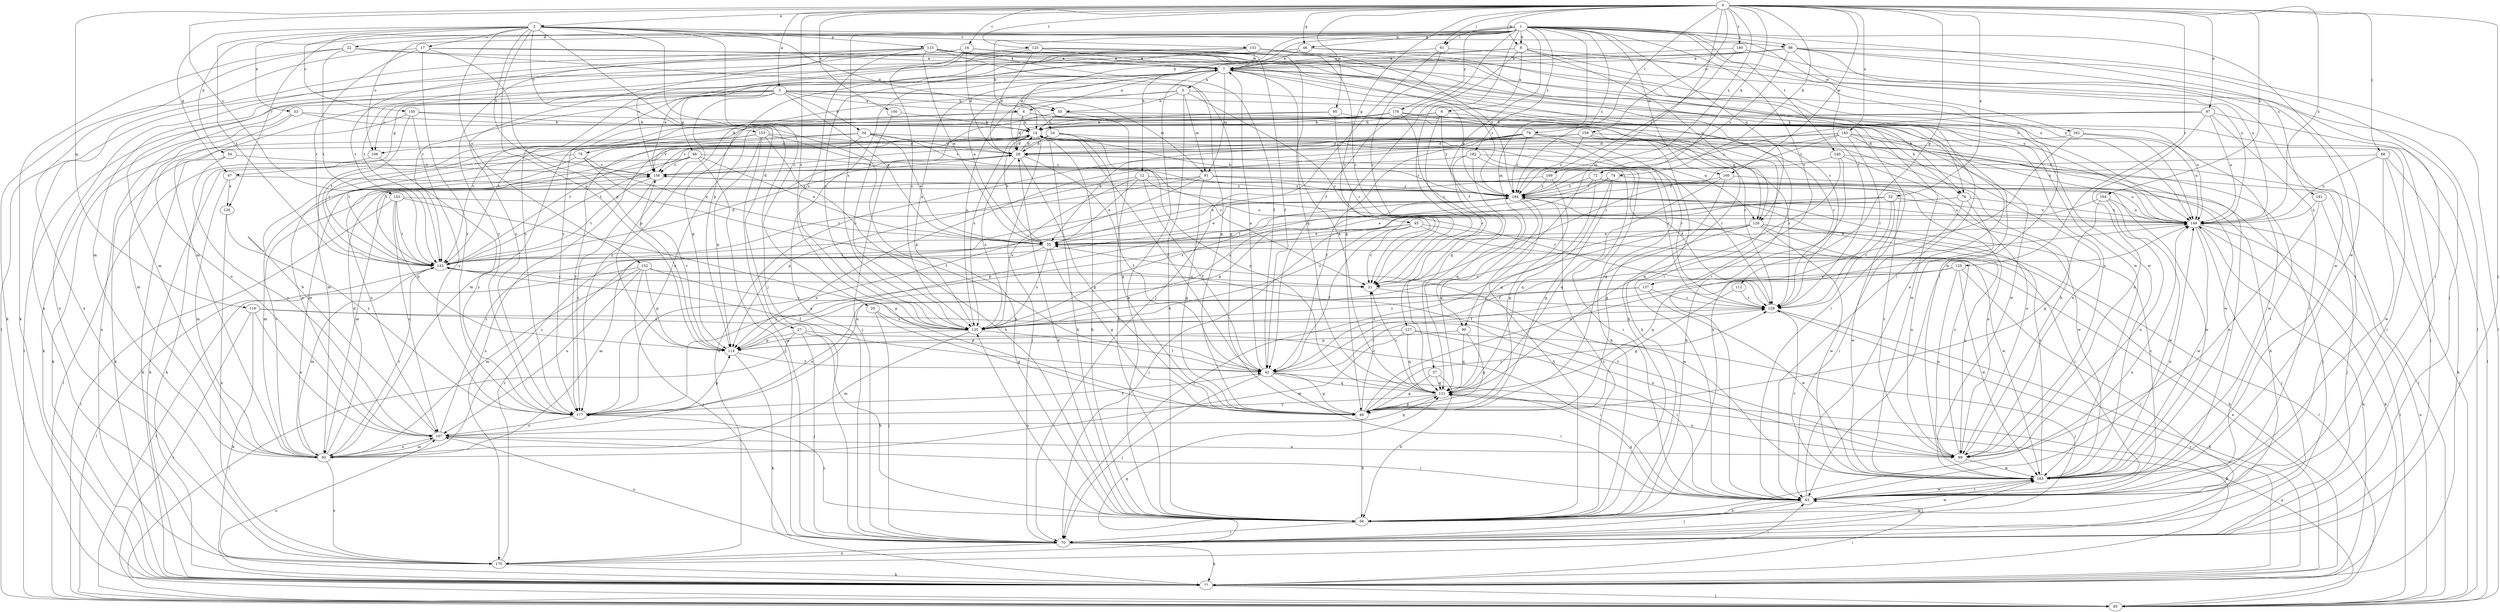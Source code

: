 strict digraph  {
0;
1;
2;
3;
4;
5;
6;
7;
8;
12;
14;
16;
17;
20;
21;
22;
24;
27;
28;
32;
33;
34;
35;
37;
42;
45;
46;
47;
48;
49;
54;
55;
56;
61;
63;
68;
70;
72;
74;
75;
76;
77;
79;
85;
90;
91;
92;
95;
97;
98;
99;
100;
106;
107;
112;
113;
114;
116;
120;
121;
123;
125;
126;
127;
129;
133;
135;
137;
140;
143;
145;
149;
150;
151;
152;
153;
156;
159;
160;
162;
163;
164;
169;
170;
176;
177;
180;
181;
182;
184;
0 -> 2  [label=a];
0 -> 3  [label=a];
0 -> 8  [label=b];
0 -> 16  [label=c];
0 -> 32  [label=e];
0 -> 45  [label=g];
0 -> 46  [label=g];
0 -> 61  [label=i];
0 -> 68  [label=j];
0 -> 70  [label=j];
0 -> 72  [label=k];
0 -> 74  [label=k];
0 -> 79  [label=l];
0 -> 90  [label=m];
0 -> 95  [label=n];
0 -> 97  [label=n];
0 -> 100  [label=o];
0 -> 112  [label=p];
0 -> 116  [label=q];
0 -> 123  [label=r];
0 -> 125  [label=r];
0 -> 133  [label=s];
0 -> 135  [label=s];
0 -> 145  [label=u];
0 -> 149  [label=u];
0 -> 159  [label=w];
0 -> 160  [label=w];
0 -> 164  [label=x];
0 -> 169  [label=x];
0 -> 180  [label=z];
1 -> 8  [label=b];
1 -> 12  [label=b];
1 -> 14  [label=b];
1 -> 22  [label=d];
1 -> 37  [label=f];
1 -> 42  [label=f];
1 -> 46  [label=g];
1 -> 54  [label=h];
1 -> 55  [label=h];
1 -> 61  [label=i];
1 -> 90  [label=m];
1 -> 98  [label=n];
1 -> 106  [label=o];
1 -> 120  [label=q];
1 -> 126  [label=r];
1 -> 127  [label=r];
1 -> 129  [label=r];
1 -> 135  [label=s];
1 -> 137  [label=t];
1 -> 140  [label=t];
1 -> 160  [label=w];
1 -> 162  [label=w];
1 -> 163  [label=w];
1 -> 176  [label=y];
1 -> 181  [label=z];
1 -> 182  [label=z];
1 -> 184  [label=z];
2 -> 17  [label=c];
2 -> 20  [label=c];
2 -> 24  [label=d];
2 -> 27  [label=d];
2 -> 33  [label=e];
2 -> 47  [label=g];
2 -> 70  [label=j];
2 -> 98  [label=n];
2 -> 113  [label=p];
2 -> 114  [label=p];
2 -> 143  [label=t];
2 -> 150  [label=v];
2 -> 151  [label=v];
2 -> 152  [label=v];
2 -> 153  [label=v];
2 -> 156  [label=v];
3 -> 4  [label=a];
3 -> 34  [label=e];
3 -> 35  [label=e];
3 -> 47  [label=g];
3 -> 48  [label=g];
3 -> 55  [label=h];
3 -> 85  [label=l];
3 -> 91  [label=m];
3 -> 106  [label=o];
3 -> 114  [label=p];
3 -> 170  [label=x];
3 -> 184  [label=z];
4 -> 14  [label=b];
4 -> 28  [label=d];
4 -> 63  [label=i];
4 -> 75  [label=k];
4 -> 114  [label=p];
4 -> 120  [label=q];
4 -> 163  [label=w];
5 -> 21  [label=c];
5 -> 55  [label=h];
5 -> 56  [label=h];
5 -> 76  [label=k];
5 -> 91  [label=m];
5 -> 135  [label=s];
5 -> 177  [label=y];
6 -> 14  [label=b];
6 -> 21  [label=c];
6 -> 76  [label=k];
6 -> 177  [label=y];
6 -> 184  [label=z];
7 -> 4  [label=a];
7 -> 5  [label=a];
7 -> 91  [label=m];
7 -> 92  [label=m];
7 -> 99  [label=n];
7 -> 149  [label=u];
7 -> 184  [label=z];
8 -> 6  [label=a];
8 -> 7  [label=a];
8 -> 28  [label=d];
8 -> 49  [label=g];
8 -> 63  [label=i];
8 -> 120  [label=q];
8 -> 149  [label=u];
12 -> 35  [label=e];
12 -> 42  [label=f];
12 -> 114  [label=p];
12 -> 129  [label=r];
12 -> 135  [label=s];
12 -> 184  [label=z];
14 -> 28  [label=d];
14 -> 42  [label=f];
14 -> 56  [label=h];
14 -> 70  [label=j];
14 -> 92  [label=m];
14 -> 106  [label=o];
14 -> 120  [label=q];
14 -> 129  [label=r];
14 -> 156  [label=v];
14 -> 170  [label=x];
16 -> 7  [label=a];
16 -> 28  [label=d];
16 -> 76  [label=k];
16 -> 129  [label=r];
16 -> 135  [label=s];
16 -> 156  [label=v];
16 -> 163  [label=w];
16 -> 170  [label=x];
16 -> 177  [label=y];
17 -> 7  [label=a];
17 -> 63  [label=i];
17 -> 77  [label=k];
17 -> 114  [label=p];
17 -> 143  [label=t];
17 -> 177  [label=y];
20 -> 49  [label=g];
20 -> 70  [label=j];
20 -> 135  [label=s];
21 -> 129  [label=r];
22 -> 7  [label=a];
22 -> 49  [label=g];
22 -> 77  [label=k];
22 -> 143  [label=t];
22 -> 170  [label=x];
24 -> 28  [label=d];
24 -> 49  [label=g];
24 -> 77  [label=k];
24 -> 121  [label=q];
24 -> 129  [label=r];
24 -> 143  [label=t];
27 -> 56  [label=h];
27 -> 63  [label=i];
27 -> 70  [label=j];
27 -> 85  [label=l];
27 -> 114  [label=p];
28 -> 14  [label=b];
28 -> 42  [label=f];
28 -> 49  [label=g];
28 -> 135  [label=s];
28 -> 156  [label=v];
32 -> 70  [label=j];
32 -> 129  [label=r];
32 -> 143  [label=t];
32 -> 149  [label=u];
32 -> 163  [label=w];
33 -> 14  [label=b];
33 -> 56  [label=h];
33 -> 92  [label=m];
33 -> 107  [label=o];
34 -> 21  [label=c];
34 -> 28  [label=d];
34 -> 35  [label=e];
34 -> 129  [label=r];
34 -> 143  [label=t];
34 -> 156  [label=v];
34 -> 177  [label=y];
35 -> 7  [label=a];
35 -> 14  [label=b];
35 -> 49  [label=g];
35 -> 92  [label=m];
35 -> 135  [label=s];
35 -> 143  [label=t];
37 -> 49  [label=g];
37 -> 56  [label=h];
37 -> 121  [label=q];
42 -> 7  [label=a];
42 -> 49  [label=g];
42 -> 63  [label=i];
42 -> 70  [label=j];
42 -> 77  [label=k];
42 -> 121  [label=q];
42 -> 129  [label=r];
45 -> 21  [label=c];
45 -> 35  [label=e];
45 -> 42  [label=f];
45 -> 63  [label=i];
45 -> 163  [label=w];
45 -> 177  [label=y];
46 -> 7  [label=a];
46 -> 92  [label=m];
46 -> 149  [label=u];
46 -> 163  [label=w];
46 -> 177  [label=y];
47 -> 92  [label=m];
47 -> 184  [label=z];
47 -> 126  [label=e];
48 -> 35  [label=e];
48 -> 63  [label=i];
48 -> 70  [label=j];
48 -> 77  [label=k];
48 -> 107  [label=o];
48 -> 156  [label=v];
49 -> 21  [label=c];
49 -> 56  [label=h];
49 -> 129  [label=r];
49 -> 149  [label=u];
54 -> 77  [label=k];
54 -> 107  [label=o];
54 -> 156  [label=v];
55 -> 14  [label=b];
55 -> 56  [label=h];
55 -> 70  [label=j];
55 -> 163  [label=w];
56 -> 7  [label=a];
56 -> 14  [label=b];
56 -> 28  [label=d];
56 -> 70  [label=j];
56 -> 135  [label=s];
56 -> 149  [label=u];
56 -> 163  [label=w];
56 -> 177  [label=y];
56 -> 184  [label=z];
61 -> 7  [label=a];
61 -> 21  [label=c];
61 -> 70  [label=j];
61 -> 85  [label=l];
63 -> 7  [label=a];
63 -> 56  [label=h];
63 -> 70  [label=j];
63 -> 121  [label=q];
63 -> 149  [label=u];
63 -> 163  [label=w];
63 -> 184  [label=z];
68 -> 63  [label=i];
68 -> 77  [label=k];
68 -> 149  [label=u];
68 -> 156  [label=v];
68 -> 163  [label=w];
70 -> 7  [label=a];
70 -> 77  [label=k];
70 -> 107  [label=o];
70 -> 163  [label=w];
70 -> 170  [label=x];
72 -> 56  [label=h];
72 -> 121  [label=q];
72 -> 135  [label=s];
72 -> 163  [label=w];
72 -> 184  [label=z];
74 -> 49  [label=g];
74 -> 121  [label=q];
74 -> 135  [label=s];
74 -> 163  [label=w];
74 -> 184  [label=z];
75 -> 35  [label=e];
75 -> 42  [label=f];
75 -> 77  [label=k];
75 -> 107  [label=o];
75 -> 156  [label=v];
76 -> 35  [label=e];
76 -> 63  [label=i];
76 -> 99  [label=n];
76 -> 114  [label=p];
76 -> 149  [label=u];
77 -> 35  [label=e];
77 -> 63  [label=i];
77 -> 85  [label=l];
77 -> 107  [label=o];
77 -> 129  [label=r];
77 -> 149  [label=u];
79 -> 28  [label=d];
79 -> 35  [label=e];
79 -> 42  [label=f];
79 -> 49  [label=g];
79 -> 63  [label=i];
79 -> 99  [label=n];
79 -> 170  [label=x];
79 -> 184  [label=z];
85 -> 121  [label=q];
85 -> 149  [label=u];
90 -> 49  [label=g];
90 -> 114  [label=p];
90 -> 121  [label=q];
91 -> 49  [label=g];
91 -> 92  [label=m];
91 -> 99  [label=n];
91 -> 143  [label=t];
91 -> 149  [label=u];
91 -> 177  [label=y];
91 -> 184  [label=z];
92 -> 28  [label=d];
92 -> 107  [label=o];
92 -> 143  [label=t];
92 -> 156  [label=v];
92 -> 170  [label=x];
92 -> 184  [label=z];
95 -> 14  [label=b];
95 -> 21  [label=c];
95 -> 92  [label=m];
95 -> 129  [label=r];
97 -> 14  [label=b];
97 -> 63  [label=i];
97 -> 85  [label=l];
97 -> 99  [label=n];
97 -> 143  [label=t];
97 -> 149  [label=u];
97 -> 184  [label=z];
98 -> 7  [label=a];
98 -> 63  [label=i];
98 -> 70  [label=j];
98 -> 85  [label=l];
98 -> 114  [label=p];
98 -> 143  [label=t];
98 -> 149  [label=u];
98 -> 163  [label=w];
98 -> 184  [label=z];
99 -> 14  [label=b];
99 -> 143  [label=t];
99 -> 156  [label=v];
99 -> 163  [label=w];
99 -> 184  [label=z];
100 -> 14  [label=b];
100 -> 135  [label=s];
106 -> 85  [label=l];
106 -> 177  [label=y];
107 -> 14  [label=b];
107 -> 63  [label=i];
107 -> 92  [label=m];
107 -> 99  [label=n];
107 -> 121  [label=q];
107 -> 184  [label=z];
112 -> 49  [label=g];
112 -> 129  [label=r];
113 -> 7  [label=a];
113 -> 35  [label=e];
113 -> 42  [label=f];
113 -> 49  [label=g];
113 -> 63  [label=i];
113 -> 135  [label=s];
113 -> 143  [label=t];
113 -> 149  [label=u];
113 -> 163  [label=w];
113 -> 170  [label=x];
113 -> 177  [label=y];
114 -> 42  [label=f];
114 -> 77  [label=k];
114 -> 156  [label=v];
116 -> 77  [label=k];
116 -> 85  [label=l];
116 -> 99  [label=n];
116 -> 107  [label=o];
116 -> 135  [label=s];
120 -> 35  [label=e];
120 -> 42  [label=f];
120 -> 70  [label=j];
120 -> 77  [label=k];
120 -> 85  [label=l];
120 -> 99  [label=n];
120 -> 135  [label=s];
120 -> 163  [label=w];
121 -> 7  [label=a];
121 -> 21  [label=c];
121 -> 49  [label=g];
121 -> 99  [label=n];
121 -> 177  [label=y];
123 -> 7  [label=a];
123 -> 28  [label=d];
123 -> 42  [label=f];
123 -> 63  [label=i];
123 -> 92  [label=m];
123 -> 121  [label=q];
123 -> 143  [label=t];
125 -> 21  [label=c];
125 -> 42  [label=f];
125 -> 70  [label=j];
125 -> 99  [label=n];
125 -> 121  [label=q];
125 -> 163  [label=w];
126 -> 170  [label=x];
126 -> 177  [label=y];
127 -> 63  [label=i];
127 -> 70  [label=j];
127 -> 92  [label=m];
127 -> 114  [label=p];
127 -> 121  [label=q];
129 -> 28  [label=d];
129 -> 77  [label=k];
129 -> 135  [label=s];
133 -> 49  [label=g];
133 -> 85  [label=l];
133 -> 107  [label=o];
133 -> 114  [label=p];
133 -> 143  [label=t];
133 -> 149  [label=u];
135 -> 7  [label=a];
135 -> 42  [label=f];
135 -> 92  [label=m];
135 -> 114  [label=p];
137 -> 107  [label=o];
137 -> 129  [label=r];
137 -> 135  [label=s];
137 -> 163  [label=w];
140 -> 56  [label=h];
140 -> 85  [label=l];
140 -> 99  [label=n];
140 -> 121  [label=q];
140 -> 156  [label=v];
143 -> 21  [label=c];
143 -> 28  [label=d];
143 -> 42  [label=f];
143 -> 85  [label=l];
143 -> 92  [label=m];
145 -> 21  [label=c];
145 -> 28  [label=d];
145 -> 63  [label=i];
145 -> 70  [label=j];
145 -> 114  [label=p];
145 -> 129  [label=r];
145 -> 143  [label=t];
145 -> 149  [label=u];
149 -> 35  [label=e];
149 -> 70  [label=j];
149 -> 77  [label=k];
149 -> 85  [label=l];
149 -> 163  [label=w];
150 -> 14  [label=b];
150 -> 77  [label=k];
150 -> 129  [label=r];
150 -> 143  [label=t];
150 -> 177  [label=y];
151 -> 7  [label=a];
151 -> 21  [label=c];
151 -> 85  [label=l];
151 -> 135  [label=s];
151 -> 149  [label=u];
151 -> 177  [label=y];
151 -> 184  [label=z];
152 -> 21  [label=c];
152 -> 70  [label=j];
152 -> 85  [label=l];
152 -> 92  [label=m];
152 -> 107  [label=o];
152 -> 114  [label=p];
152 -> 135  [label=s];
153 -> 28  [label=d];
153 -> 56  [label=h];
153 -> 70  [label=j];
153 -> 77  [label=k];
153 -> 114  [label=p];
153 -> 143  [label=t];
153 -> 184  [label=z];
156 -> 7  [label=a];
156 -> 92  [label=m];
156 -> 143  [label=t];
156 -> 177  [label=y];
156 -> 184  [label=z];
159 -> 28  [label=d];
159 -> 56  [label=h];
159 -> 129  [label=r];
159 -> 143  [label=t];
159 -> 156  [label=v];
159 -> 163  [label=w];
159 -> 184  [label=z];
160 -> 49  [label=g];
160 -> 70  [label=j];
160 -> 121  [label=q];
160 -> 184  [label=z];
162 -> 28  [label=d];
162 -> 56  [label=h];
162 -> 149  [label=u];
162 -> 163  [label=w];
163 -> 35  [label=e];
163 -> 63  [label=i];
163 -> 129  [label=r];
163 -> 184  [label=z];
164 -> 49  [label=g];
164 -> 99  [label=n];
164 -> 135  [label=s];
164 -> 149  [label=u];
164 -> 163  [label=w];
169 -> 35  [label=e];
169 -> 49  [label=g];
169 -> 184  [label=z];
170 -> 63  [label=i];
170 -> 77  [label=k];
170 -> 121  [label=q];
170 -> 184  [label=z];
176 -> 14  [label=b];
176 -> 56  [label=h];
176 -> 70  [label=j];
176 -> 92  [label=m];
176 -> 121  [label=q];
176 -> 135  [label=s];
176 -> 143  [label=t];
176 -> 149  [label=u];
177 -> 42  [label=f];
177 -> 107  [label=o];
177 -> 114  [label=p];
177 -> 149  [label=u];
180 -> 7  [label=a];
180 -> 63  [label=i];
180 -> 184  [label=z];
181 -> 70  [label=j];
181 -> 99  [label=n];
181 -> 149  [label=u];
182 -> 21  [label=c];
182 -> 56  [label=h];
182 -> 85  [label=l];
182 -> 121  [label=q];
182 -> 156  [label=v];
184 -> 14  [label=b];
184 -> 35  [label=e];
184 -> 56  [label=h];
184 -> 114  [label=p];
184 -> 121  [label=q];
184 -> 149  [label=u];
}
